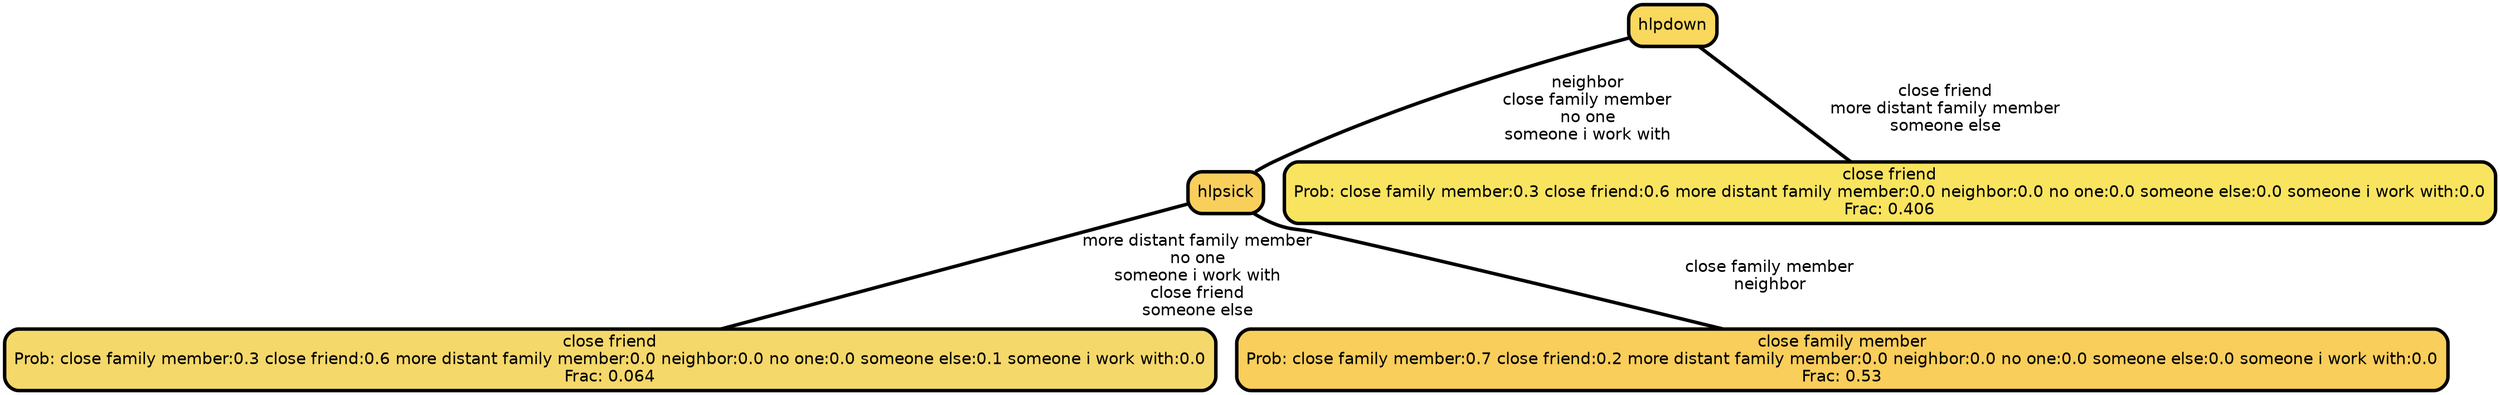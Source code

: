 graph Tree {
node [shape=box, style="filled, rounded",color="black",penwidth="3",fontcolor="black",                 fontname=helvetica] ;
graph [ranksep="0 equally", splines=straight,                 bgcolor=transparent, dpi=200] ;
edge [fontname=helvetica, color=black] ;
0 [label="close friend
Prob: close family member:0.3 close friend:0.6 more distant family member:0.0 neighbor:0.0 no one:0.0 someone else:0.1 someone i work with:0.0
Frac: 0.064", fillcolor="#f5d86a"] ;
1 [label="hlpsick", fillcolor="#f9cf5c"] ;
2 [label="close family member
Prob: close family member:0.7 close friend:0.2 more distant family member:0.0 neighbor:0.0 no one:0.0 someone else:0.0 someone i work with:0.0
Frac: 0.53", fillcolor="#f9ce5b"] ;
3 [label="hlpdown", fillcolor="#f9d85d"] ;
4 [label="close friend
Prob: close family member:0.3 close friend:0.6 more distant family member:0.0 neighbor:0.0 no one:0.0 someone else:0.0 someone i work with:0.0
Frac: 0.406", fillcolor="#f9e45f"] ;
1 -- 0 [label=" more distant family member\n no one\n someone i work with\n close friend\n someone else",penwidth=3] ;
1 -- 2 [label=" close family member\n neighbor",penwidth=3] ;
3 -- 1 [label=" neighbor\n close family member\n no one\n someone i work with",penwidth=3] ;
3 -- 4 [label=" close friend\n more distant family member\n someone else",penwidth=3] ;
{rank = same;}}